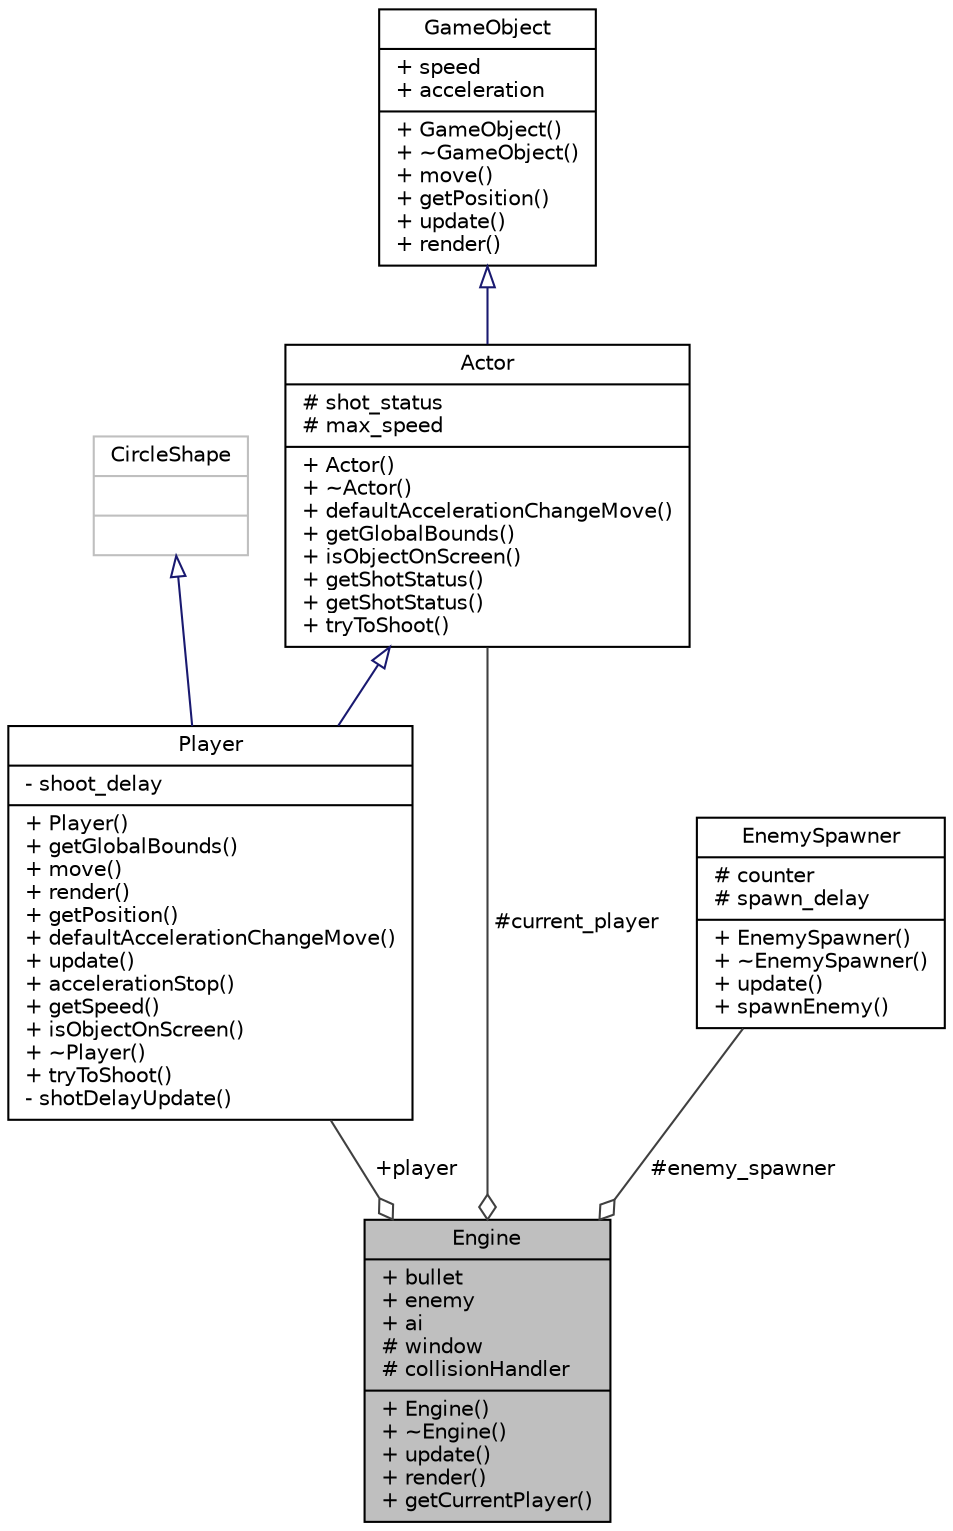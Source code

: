 digraph "Engine"
{
  edge [fontname="Helvetica",fontsize="10",labelfontname="Helvetica",labelfontsize="10"];
  node [fontname="Helvetica",fontsize="10",shape=record];
  Node1 [label="{Engine\n|+ bullet\l+ enemy\l+ ai\l# window\l# collisionHandler\l|+ Engine()\l+ ~Engine()\l+ update()\l+ render()\l+ getCurrentPlayer()\l}",height=0.2,width=0.4,color="black", fillcolor="grey75", style="filled", fontcolor="black"];
  Node2 -> Node1 [color="grey25",fontsize="10",style="solid",label=" #current_player" ,arrowhead="odiamond",fontname="Helvetica"];
  Node2 [label="{Actor\n|# shot_status\l# max_speed\l|+ Actor()\l+ ~Actor()\l+ defaultAccelerationChangeMove()\l+ getGlobalBounds()\l+ isObjectOnScreen()\l+ getShotStatus()\l+ getShotStatus()\l+ tryToShoot()\l}",height=0.2,width=0.4,color="black", fillcolor="white", style="filled",URL="$class_actor.html"];
  Node3 -> Node2 [dir="back",color="midnightblue",fontsize="10",style="solid",arrowtail="onormal",fontname="Helvetica"];
  Node3 [label="{GameObject\n|+ speed\l+ acceleration\l|+ GameObject()\l+ ~GameObject()\l+ move()\l+ getPosition()\l+ update()\l+ render()\l}",height=0.2,width=0.4,color="black", fillcolor="white", style="filled",URL="$class_game_object.html"];
  Node4 -> Node1 [color="grey25",fontsize="10",style="solid",label=" #enemy_spawner" ,arrowhead="odiamond",fontname="Helvetica"];
  Node4 [label="{EnemySpawner\n|# counter\l# spawn_delay\l|+ EnemySpawner()\l+ ~EnemySpawner()\l+ update()\l+ spawnEnemy()\l}",height=0.2,width=0.4,color="black", fillcolor="white", style="filled",URL="$class_enemy_spawner.html"];
  Node5 -> Node1 [color="grey25",fontsize="10",style="solid",label=" +player" ,arrowhead="odiamond",fontname="Helvetica"];
  Node5 [label="{Player\n|- shoot_delay\l|+ Player()\l+ getGlobalBounds()\l+ move()\l+ render()\l+ getPosition()\l+ defaultAccelerationChangeMove()\l+ update()\l+ accelerationStop()\l+ getSpeed()\l+ isObjectOnScreen()\l+ ~Player()\l+ tryToShoot()\l- shotDelayUpdate()\l}",height=0.2,width=0.4,color="black", fillcolor="white", style="filled",URL="$class_player.html"];
  Node2 -> Node5 [dir="back",color="midnightblue",fontsize="10",style="solid",arrowtail="onormal",fontname="Helvetica"];
  Node6 -> Node5 [dir="back",color="midnightblue",fontsize="10",style="solid",arrowtail="onormal",fontname="Helvetica"];
  Node6 [label="{CircleShape\n||}",height=0.2,width=0.4,color="grey75", fillcolor="white", style="filled"];
}

